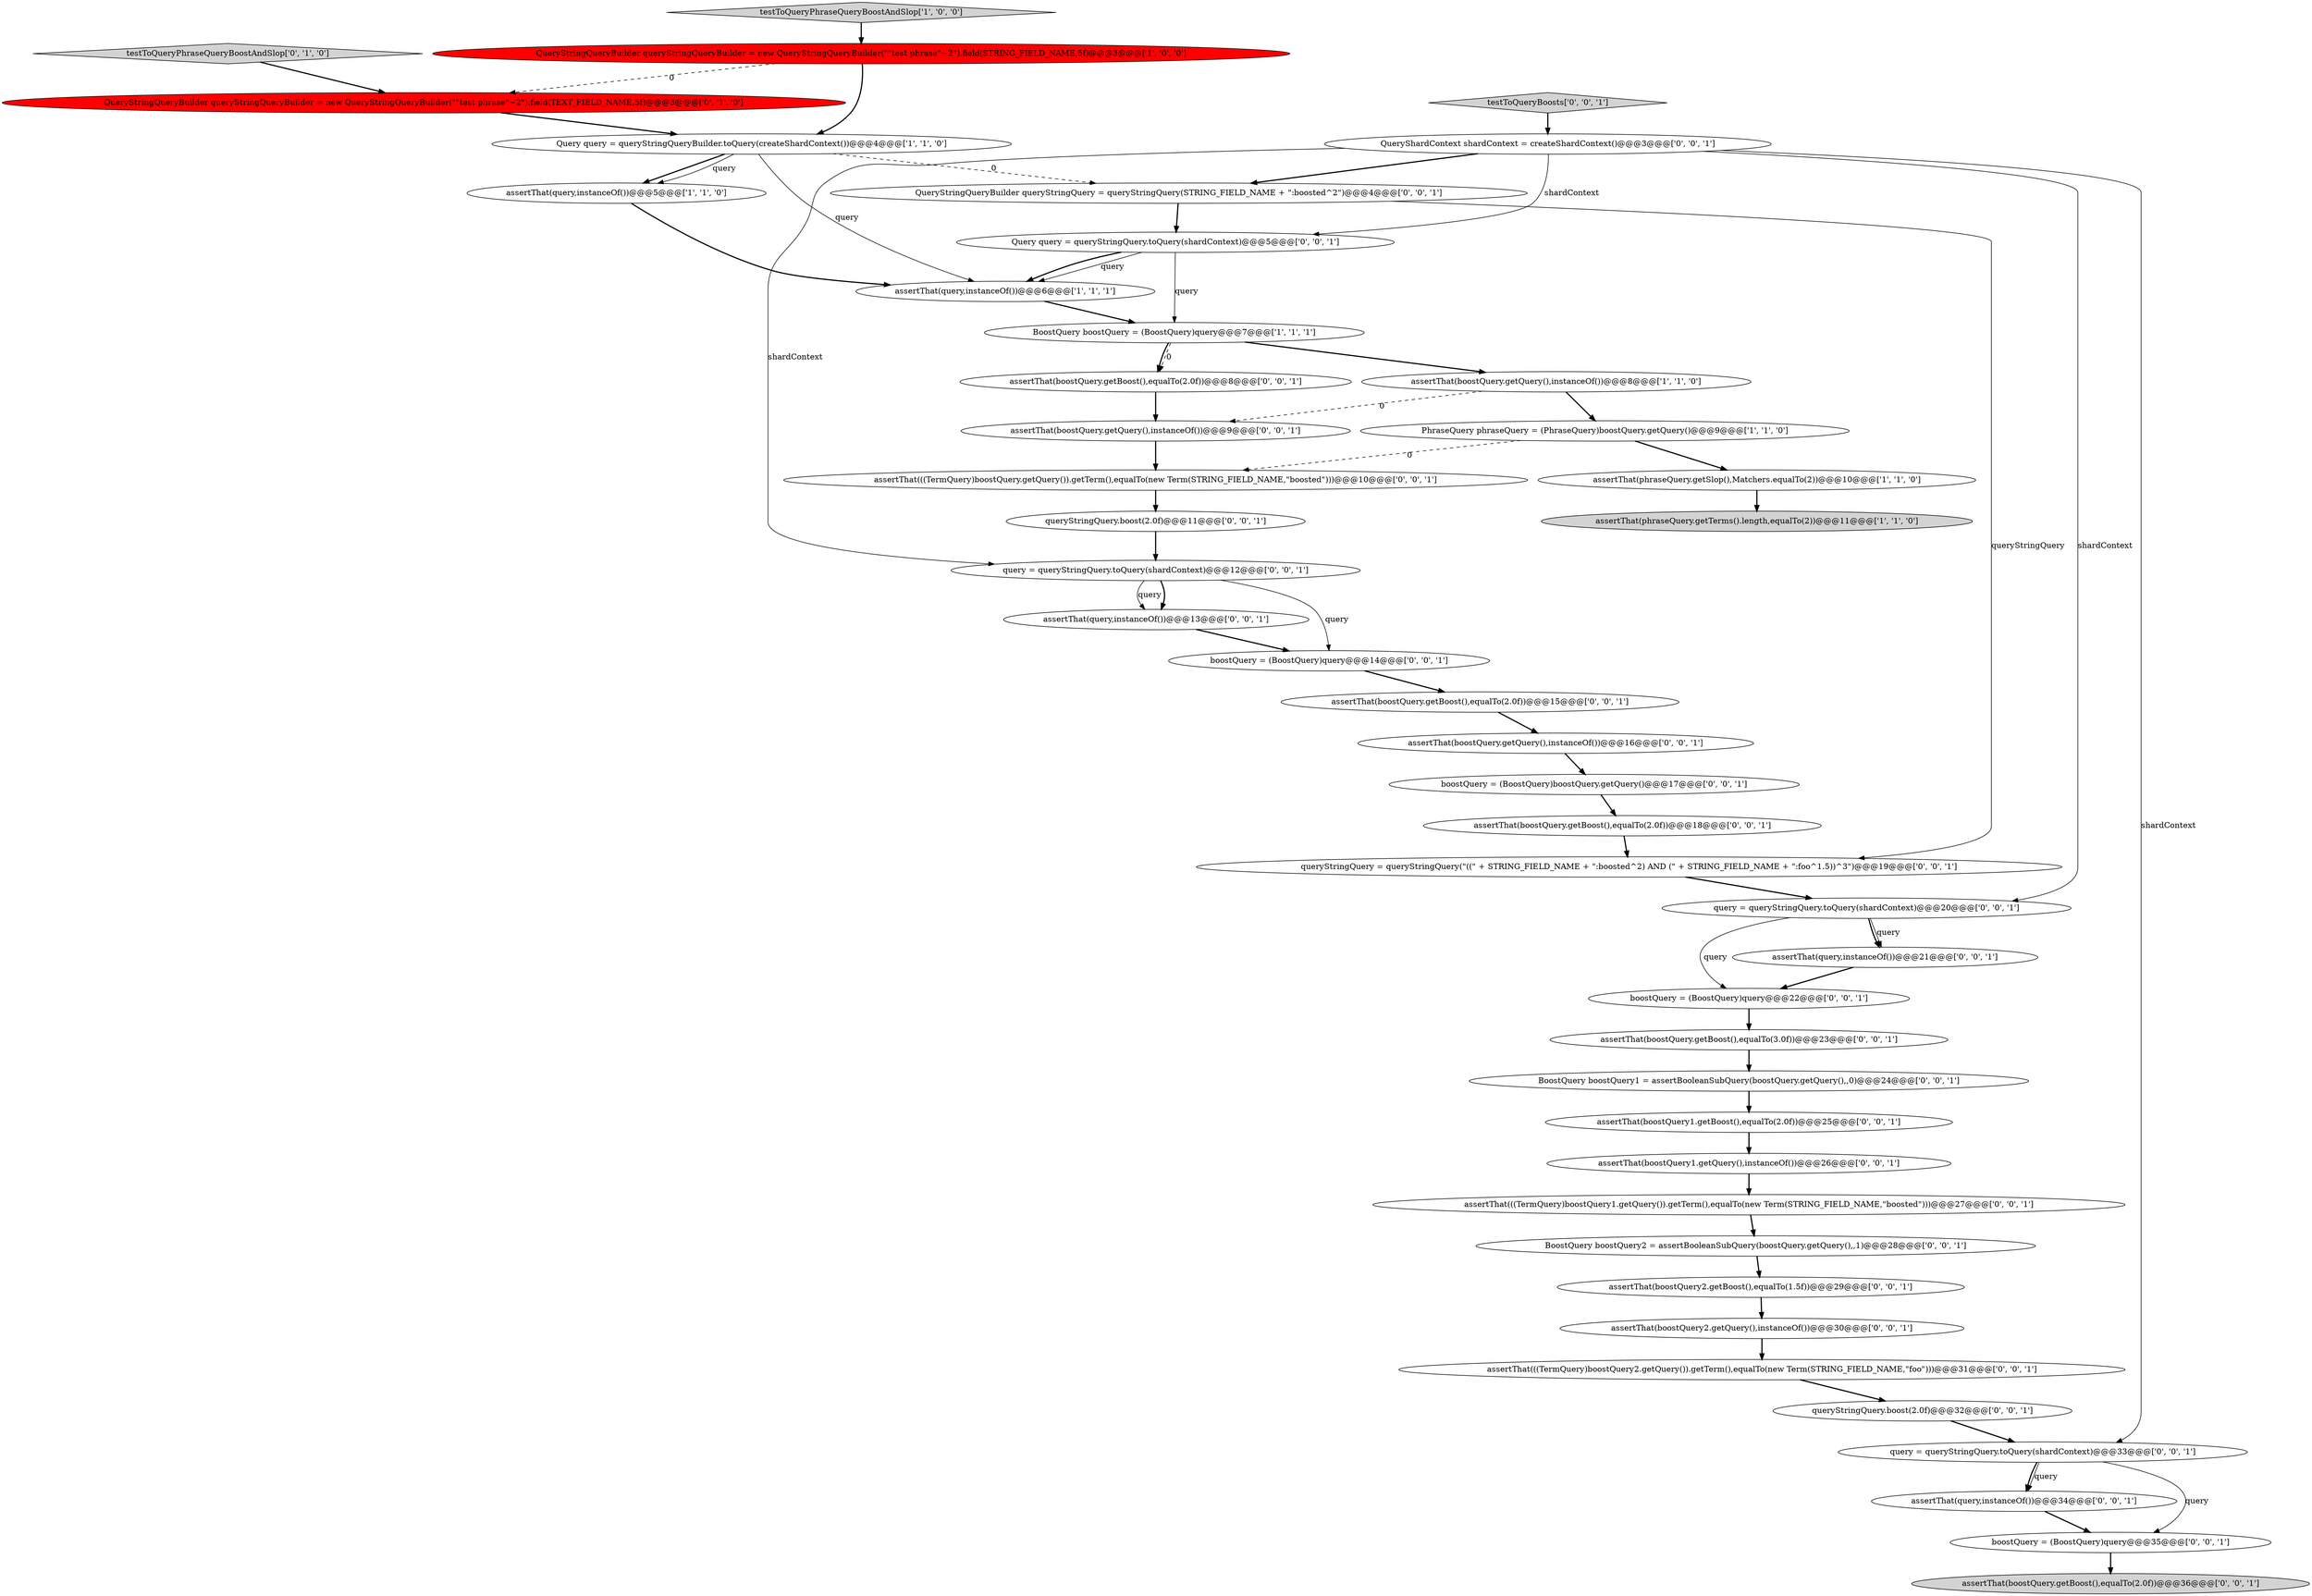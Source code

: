 digraph {
39 [style = filled, label = "assertThat(boostQuery.getQuery(),instanceOf())@@@9@@@['0', '0', '1']", fillcolor = white, shape = ellipse image = "AAA0AAABBB3BBB"];
6 [style = filled, label = "BoostQuery boostQuery = (BoostQuery)query@@@7@@@['1', '1', '1']", fillcolor = white, shape = ellipse image = "AAA0AAABBB1BBB"];
9 [style = filled, label = "PhraseQuery phraseQuery = (PhraseQuery)boostQuery.getQuery()@@@9@@@['1', '1', '0']", fillcolor = white, shape = ellipse image = "AAA0AAABBB1BBB"];
21 [style = filled, label = "assertThat(boostQuery.getBoost(),equalTo(2.0f))@@@36@@@['0', '0', '1']", fillcolor = lightgray, shape = ellipse image = "AAA0AAABBB3BBB"];
28 [style = filled, label = "boostQuery = (BoostQuery)query@@@14@@@['0', '0', '1']", fillcolor = white, shape = ellipse image = "AAA0AAABBB3BBB"];
40 [style = filled, label = "assertThat(((TermQuery)boostQuery2.getQuery()).getTerm(),equalTo(new Term(STRING_FIELD_NAME,\"foo\")))@@@31@@@['0', '0', '1']", fillcolor = white, shape = ellipse image = "AAA0AAABBB3BBB"];
20 [style = filled, label = "assertThat(query,instanceOf())@@@34@@@['0', '0', '1']", fillcolor = white, shape = ellipse image = "AAA0AAABBB3BBB"];
10 [style = filled, label = "QueryStringQueryBuilder queryStringQueryBuilder = new QueryStringQueryBuilder(\"\"test phrase\"~2\").field(TEXT_FIELD_NAME,5f)@@@3@@@['0', '1', '0']", fillcolor = red, shape = ellipse image = "AAA1AAABBB2BBB"];
3 [style = filled, label = "assertThat(phraseQuery.getSlop(),Matchers.equalTo(2))@@@10@@@['1', '1', '0']", fillcolor = white, shape = ellipse image = "AAA0AAABBB1BBB"];
27 [style = filled, label = "query = queryStringQuery.toQuery(shardContext)@@@20@@@['0', '0', '1']", fillcolor = white, shape = ellipse image = "AAA0AAABBB3BBB"];
42 [style = filled, label = "query = queryStringQuery.toQuery(shardContext)@@@33@@@['0', '0', '1']", fillcolor = white, shape = ellipse image = "AAA0AAABBB3BBB"];
8 [style = filled, label = "assertThat(query,instanceOf())@@@5@@@['1', '1', '0']", fillcolor = white, shape = ellipse image = "AAA0AAABBB1BBB"];
17 [style = filled, label = "queryStringQuery = queryStringQuery(\"((\" + STRING_FIELD_NAME + \":boosted^2) AND (\" + STRING_FIELD_NAME + \":foo^1.5))^3\")@@@19@@@['0', '0', '1']", fillcolor = white, shape = ellipse image = "AAA0AAABBB3BBB"];
25 [style = filled, label = "queryStringQuery.boost(2.0f)@@@32@@@['0', '0', '1']", fillcolor = white, shape = ellipse image = "AAA0AAABBB3BBB"];
24 [style = filled, label = "assertThat(boostQuery.getBoost(),equalTo(3.0f))@@@23@@@['0', '0', '1']", fillcolor = white, shape = ellipse image = "AAA0AAABBB3BBB"];
14 [style = filled, label = "queryStringQuery.boost(2.0f)@@@11@@@['0', '0', '1']", fillcolor = white, shape = ellipse image = "AAA0AAABBB3BBB"];
4 [style = filled, label = "testToQueryPhraseQueryBoostAndSlop['1', '0', '0']", fillcolor = lightgray, shape = diamond image = "AAA0AAABBB1BBB"];
2 [style = filled, label = "assertThat(query,instanceOf())@@@6@@@['1', '1', '1']", fillcolor = white, shape = ellipse image = "AAA0AAABBB1BBB"];
33 [style = filled, label = "assertThat(((TermQuery)boostQuery1.getQuery()).getTerm(),equalTo(new Term(STRING_FIELD_NAME,\"boosted\")))@@@27@@@['0', '0', '1']", fillcolor = white, shape = ellipse image = "AAA0AAABBB3BBB"];
29 [style = filled, label = "assertThat(boostQuery.getQuery(),instanceOf())@@@16@@@['0', '0', '1']", fillcolor = white, shape = ellipse image = "AAA0AAABBB3BBB"];
38 [style = filled, label = "QueryShardContext shardContext = createShardContext()@@@3@@@['0', '0', '1']", fillcolor = white, shape = ellipse image = "AAA0AAABBB3BBB"];
0 [style = filled, label = "QueryStringQueryBuilder queryStringQueryBuilder = new QueryStringQueryBuilder(\"\"test phrase\"~2\").field(STRING_FIELD_NAME,5f)@@@3@@@['1', '0', '0']", fillcolor = red, shape = ellipse image = "AAA1AAABBB1BBB"];
35 [style = filled, label = "boostQuery = (BoostQuery)query@@@35@@@['0', '0', '1']", fillcolor = white, shape = ellipse image = "AAA0AAABBB3BBB"];
36 [style = filled, label = "assertThat(boostQuery.getBoost(),equalTo(2.0f))@@@18@@@['0', '0', '1']", fillcolor = white, shape = ellipse image = "AAA0AAABBB3BBB"];
13 [style = filled, label = "Query query = queryStringQuery.toQuery(shardContext)@@@5@@@['0', '0', '1']", fillcolor = white, shape = ellipse image = "AAA0AAABBB3BBB"];
44 [style = filled, label = "BoostQuery boostQuery1 = assertBooleanSubQuery(boostQuery.getQuery(),,0)@@@24@@@['0', '0', '1']", fillcolor = white, shape = ellipse image = "AAA0AAABBB3BBB"];
15 [style = filled, label = "boostQuery = (BoostQuery)boostQuery.getQuery()@@@17@@@['0', '0', '1']", fillcolor = white, shape = ellipse image = "AAA0AAABBB3BBB"];
23 [style = filled, label = "assertThat(((TermQuery)boostQuery.getQuery()).getTerm(),equalTo(new Term(STRING_FIELD_NAME,\"boosted\")))@@@10@@@['0', '0', '1']", fillcolor = white, shape = ellipse image = "AAA0AAABBB3BBB"];
31 [style = filled, label = "QueryStringQueryBuilder queryStringQuery = queryStringQuery(STRING_FIELD_NAME + \":boosted^2\")@@@4@@@['0', '0', '1']", fillcolor = white, shape = ellipse image = "AAA0AAABBB3BBB"];
18 [style = filled, label = "boostQuery = (BoostQuery)query@@@22@@@['0', '0', '1']", fillcolor = white, shape = ellipse image = "AAA0AAABBB3BBB"];
22 [style = filled, label = "BoostQuery boostQuery2 = assertBooleanSubQuery(boostQuery.getQuery(),,1)@@@28@@@['0', '0', '1']", fillcolor = white, shape = ellipse image = "AAA0AAABBB3BBB"];
7 [style = filled, label = "Query query = queryStringQueryBuilder.toQuery(createShardContext())@@@4@@@['1', '1', '0']", fillcolor = white, shape = ellipse image = "AAA0AAABBB1BBB"];
30 [style = filled, label = "assertThat(query,instanceOf())@@@21@@@['0', '0', '1']", fillcolor = white, shape = ellipse image = "AAA0AAABBB3BBB"];
32 [style = filled, label = "assertThat(query,instanceOf())@@@13@@@['0', '0', '1']", fillcolor = white, shape = ellipse image = "AAA0AAABBB3BBB"];
5 [style = filled, label = "assertThat(boostQuery.getQuery(),instanceOf())@@@8@@@['1', '1', '0']", fillcolor = white, shape = ellipse image = "AAA0AAABBB1BBB"];
12 [style = filled, label = "assertThat(boostQuery2.getBoost(),equalTo(1.5f))@@@29@@@['0', '0', '1']", fillcolor = white, shape = ellipse image = "AAA0AAABBB3BBB"];
26 [style = filled, label = "query = queryStringQuery.toQuery(shardContext)@@@12@@@['0', '0', '1']", fillcolor = white, shape = ellipse image = "AAA0AAABBB3BBB"];
43 [style = filled, label = "testToQueryBoosts['0', '0', '1']", fillcolor = lightgray, shape = diamond image = "AAA0AAABBB3BBB"];
19 [style = filled, label = "assertThat(boostQuery.getBoost(),equalTo(2.0f))@@@8@@@['0', '0', '1']", fillcolor = white, shape = ellipse image = "AAA0AAABBB3BBB"];
1 [style = filled, label = "assertThat(phraseQuery.getTerms().length,equalTo(2))@@@11@@@['1', '1', '0']", fillcolor = lightgray, shape = ellipse image = "AAA0AAABBB1BBB"];
41 [style = filled, label = "assertThat(boostQuery2.getQuery(),instanceOf())@@@30@@@['0', '0', '1']", fillcolor = white, shape = ellipse image = "AAA0AAABBB3BBB"];
34 [style = filled, label = "assertThat(boostQuery.getBoost(),equalTo(2.0f))@@@15@@@['0', '0', '1']", fillcolor = white, shape = ellipse image = "AAA0AAABBB3BBB"];
16 [style = filled, label = "assertThat(boostQuery1.getBoost(),equalTo(2.0f))@@@25@@@['0', '0', '1']", fillcolor = white, shape = ellipse image = "AAA0AAABBB3BBB"];
11 [style = filled, label = "testToQueryPhraseQueryBoostAndSlop['0', '1', '0']", fillcolor = lightgray, shape = diamond image = "AAA0AAABBB2BBB"];
37 [style = filled, label = "assertThat(boostQuery1.getQuery(),instanceOf())@@@26@@@['0', '0', '1']", fillcolor = white, shape = ellipse image = "AAA0AAABBB3BBB"];
34->29 [style = bold, label=""];
29->15 [style = bold, label=""];
13->2 [style = solid, label="query"];
16->37 [style = bold, label=""];
18->24 [style = bold, label=""];
26->32 [style = bold, label=""];
7->31 [style = dashed, label="0"];
5->9 [style = bold, label=""];
3->1 [style = bold, label=""];
28->34 [style = bold, label=""];
38->13 [style = solid, label="shardContext"];
2->6 [style = bold, label=""];
31->13 [style = bold, label=""];
27->30 [style = bold, label=""];
42->20 [style = bold, label=""];
24->44 [style = bold, label=""];
38->26 [style = solid, label="shardContext"];
38->27 [style = solid, label="shardContext"];
19->39 [style = bold, label=""];
40->25 [style = bold, label=""];
27->18 [style = solid, label="query"];
42->20 [style = solid, label="query"];
26->28 [style = solid, label="query"];
5->39 [style = dashed, label="0"];
6->19 [style = bold, label=""];
38->31 [style = bold, label=""];
26->32 [style = solid, label="query"];
7->8 [style = bold, label=""];
13->6 [style = solid, label="query"];
30->18 [style = bold, label=""];
10->7 [style = bold, label=""];
35->21 [style = bold, label=""];
9->23 [style = dashed, label="0"];
0->10 [style = dashed, label="0"];
4->0 [style = bold, label=""];
0->7 [style = bold, label=""];
23->14 [style = bold, label=""];
12->41 [style = bold, label=""];
14->26 [style = bold, label=""];
6->5 [style = bold, label=""];
7->2 [style = solid, label="query"];
43->38 [style = bold, label=""];
44->16 [style = bold, label=""];
8->2 [style = bold, label=""];
41->40 [style = bold, label=""];
11->10 [style = bold, label=""];
22->12 [style = bold, label=""];
39->23 [style = bold, label=""];
6->19 [style = dashed, label="0"];
42->35 [style = solid, label="query"];
25->42 [style = bold, label=""];
9->3 [style = bold, label=""];
36->17 [style = bold, label=""];
20->35 [style = bold, label=""];
17->27 [style = bold, label=""];
38->42 [style = solid, label="shardContext"];
37->33 [style = bold, label=""];
32->28 [style = bold, label=""];
27->30 [style = solid, label="query"];
31->17 [style = solid, label="queryStringQuery"];
33->22 [style = bold, label=""];
15->36 [style = bold, label=""];
7->8 [style = solid, label="query"];
13->2 [style = bold, label=""];
}
